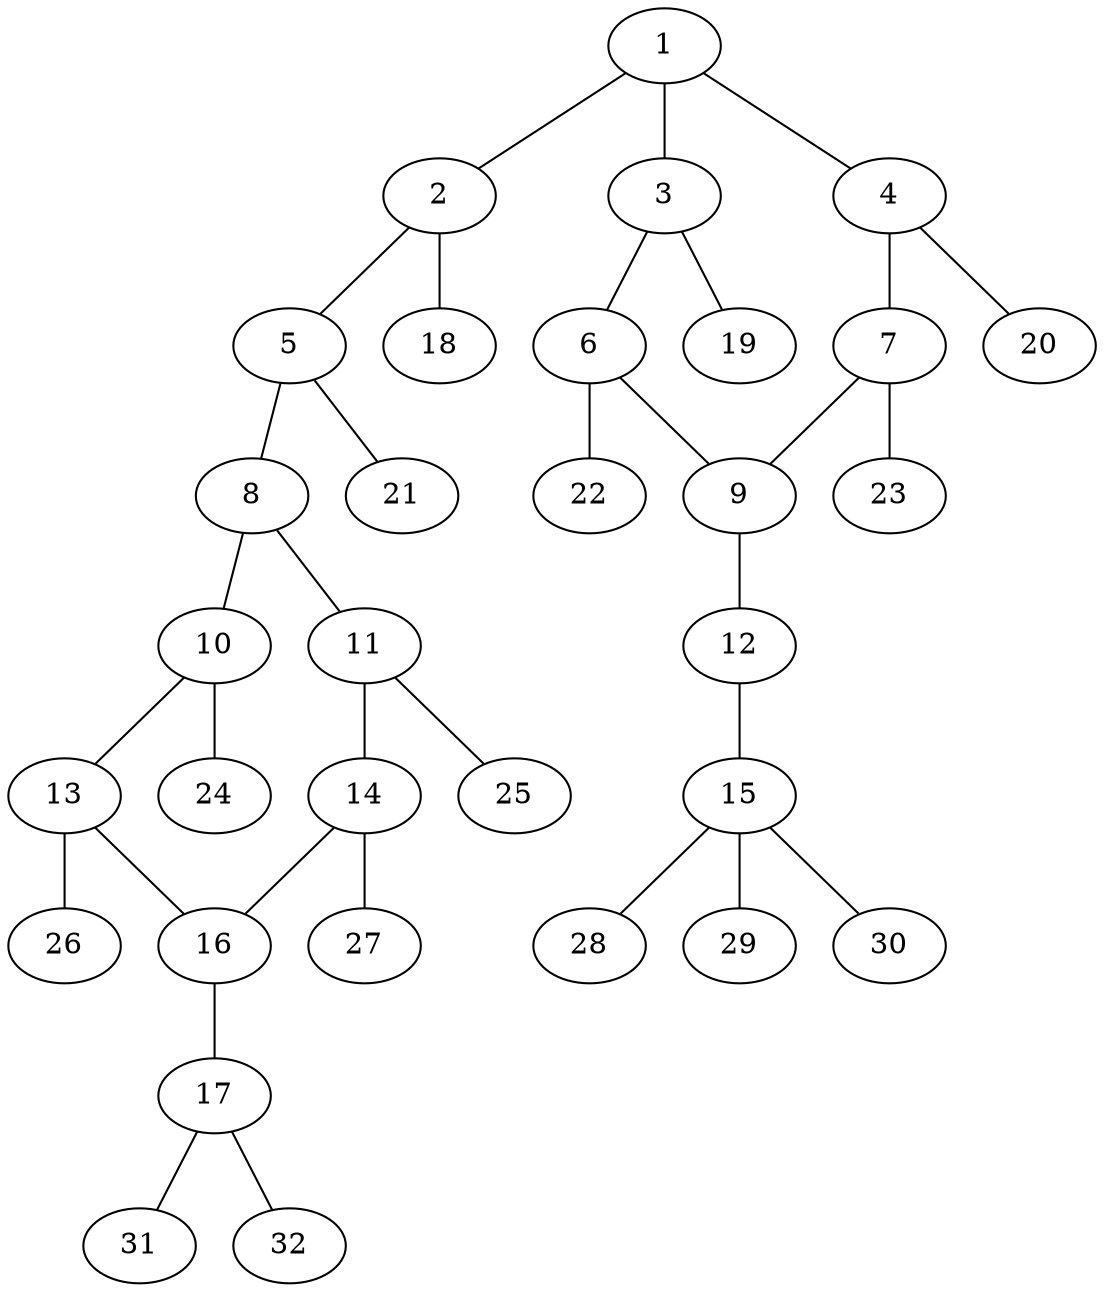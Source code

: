 graph molecule_1345 {
	1	 [chem=C];
	2	 [chem=C];
	1 -- 2	 [valence=1];
	3	 [chem=C];
	1 -- 3	 [valence=1];
	4	 [chem=C];
	1 -- 4	 [valence=2];
	5	 [chem=C];
	2 -- 5	 [valence=2];
	18	 [chem=H];
	2 -- 18	 [valence=1];
	6	 [chem=C];
	3 -- 6	 [valence=2];
	19	 [chem=H];
	3 -- 19	 [valence=1];
	7	 [chem=C];
	4 -- 7	 [valence=1];
	20	 [chem=H];
	4 -- 20	 [valence=1];
	8	 [chem=C];
	5 -- 8	 [valence=1];
	21	 [chem=H];
	5 -- 21	 [valence=1];
	9	 [chem=C];
	6 -- 9	 [valence=1];
	22	 [chem=H];
	6 -- 22	 [valence=1];
	7 -- 9	 [valence=2];
	23	 [chem=H];
	7 -- 23	 [valence=1];
	10	 [chem=C];
	8 -- 10	 [valence=2];
	11	 [chem=C];
	8 -- 11	 [valence=1];
	12	 [chem=O];
	9 -- 12	 [valence=1];
	13	 [chem=C];
	10 -- 13	 [valence=1];
	24	 [chem=H];
	10 -- 24	 [valence=1];
	14	 [chem=C];
	11 -- 14	 [valence=2];
	25	 [chem=H];
	11 -- 25	 [valence=1];
	15	 [chem=C];
	12 -- 15	 [valence=1];
	16	 [chem=C];
	13 -- 16	 [valence=2];
	26	 [chem=H];
	13 -- 26	 [valence=1];
	14 -- 16	 [valence=1];
	27	 [chem=H];
	14 -- 27	 [valence=1];
	28	 [chem=H];
	15 -- 28	 [valence=1];
	29	 [chem=H];
	15 -- 29	 [valence=1];
	30	 [chem=H];
	15 -- 30	 [valence=1];
	17	 [chem=N];
	16 -- 17	 [valence=1];
	31	 [chem=H];
	17 -- 31	 [valence=1];
	32	 [chem=H];
	17 -- 32	 [valence=1];
}
